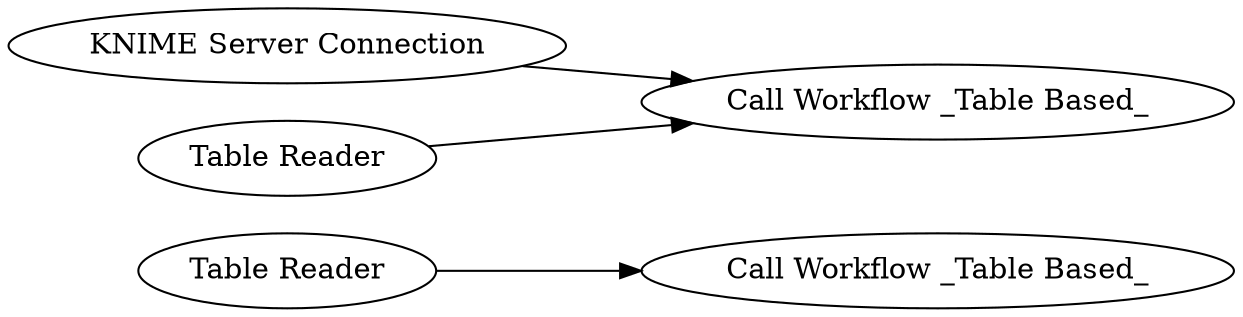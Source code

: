 digraph {
	"-3424783860203638307_5" [label="Table Reader"]
	"-3424783860203638307_1" [label="KNIME Server Connection"]
	"-3424783860203638307_2" [label="Call Workflow _Table Based_"]
	"-3424783860203638307_4" [label="Call Workflow _Table Based_"]
	"-3424783860203638307_3" [label="Table Reader"]
	"-3424783860203638307_3" -> "-3424783860203638307_2"
	"-3424783860203638307_5" -> "-3424783860203638307_4"
	"-3424783860203638307_1" -> "-3424783860203638307_2"
	rankdir=LR
}
